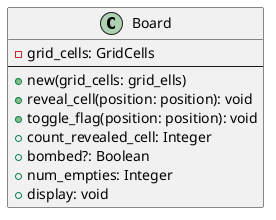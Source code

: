 @startuml board_class

class Board {
    - grid_cells: GridCells
    --
    + new(grid_cells: grid_ells)
    + reveal_cell(position: position): void
    + toggle_flag(position: position): void
    + count_revealed_cell: Integer
    + bombed?: Boolean
    + num_empties: Integer
    + display: void
}

@enduml